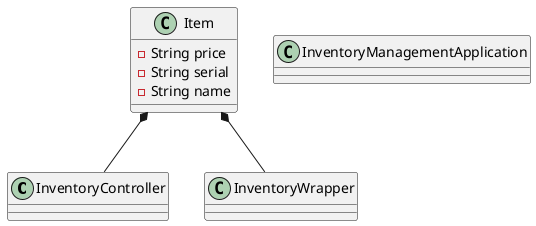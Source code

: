 @startuml
class InventoryController{
}
class InventoryManagementApplication{
}
class InventoryWrapper{
}
class Item{
- String price
- String serial
- String name
}

Item *-- InventoryWrapper
Item *-- InventoryController


@enduml